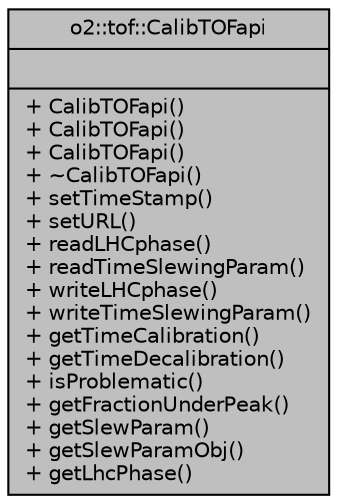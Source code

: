 digraph "o2::tof::CalibTOFapi"
{
 // INTERACTIVE_SVG=YES
  bgcolor="transparent";
  edge [fontname="Helvetica",fontsize="10",labelfontname="Helvetica",labelfontsize="10"];
  node [fontname="Helvetica",fontsize="10",shape=record];
  Node1 [label="{o2::tof::CalibTOFapi\n||+ CalibTOFapi()\l+ CalibTOFapi()\l+ CalibTOFapi()\l+ ~CalibTOFapi()\l+ setTimeStamp()\l+ setURL()\l+ readLHCphase()\l+ readTimeSlewingParam()\l+ writeLHCphase()\l+ writeTimeSlewingParam()\l+ getTimeCalibration()\l+ getTimeDecalibration()\l+ isProblematic()\l+ getFractionUnderPeak()\l+ getSlewParam()\l+ getSlewParamObj()\l+ getLhcPhase()\l}",height=0.2,width=0.4,color="black", fillcolor="grey75", style="filled", fontcolor="black"];
}
